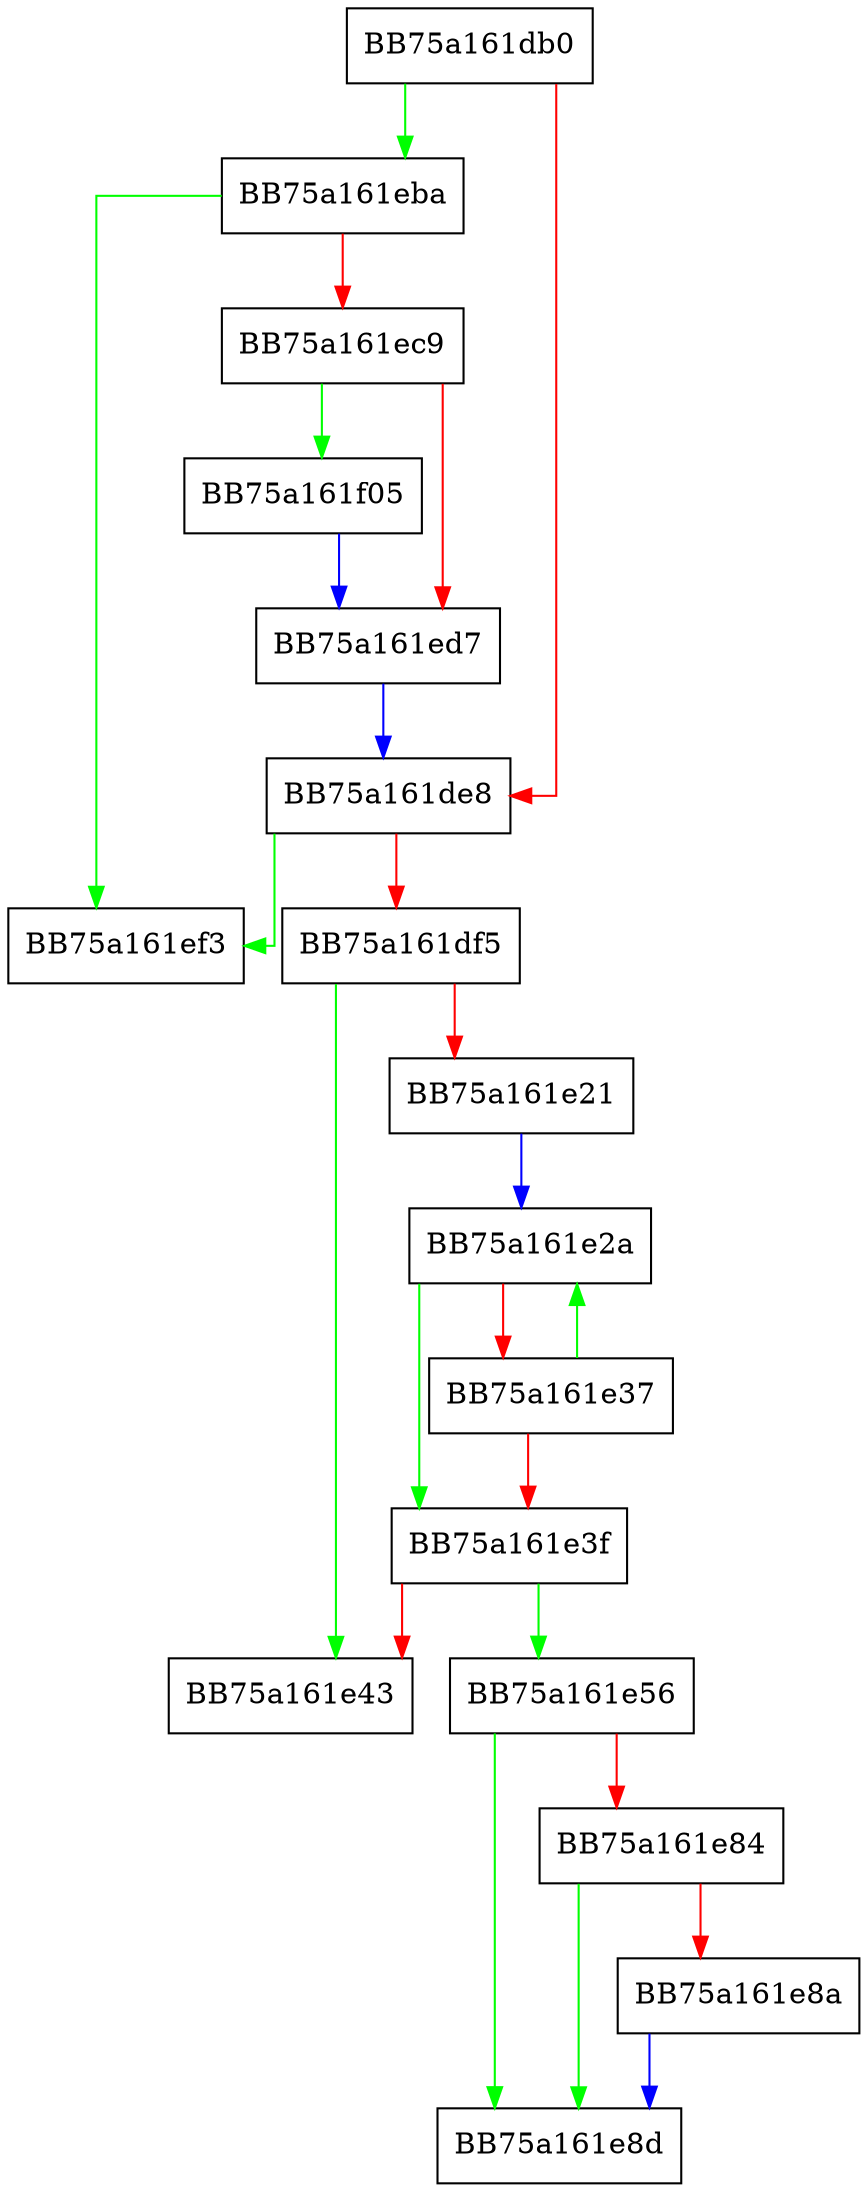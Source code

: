 digraph pevars___index {
  node [shape="box"];
  graph [splines=ortho];
  BB75a161db0 -> BB75a161eba [color="green"];
  BB75a161db0 -> BB75a161de8 [color="red"];
  BB75a161de8 -> BB75a161ef3 [color="green"];
  BB75a161de8 -> BB75a161df5 [color="red"];
  BB75a161df5 -> BB75a161e43 [color="green"];
  BB75a161df5 -> BB75a161e21 [color="red"];
  BB75a161e21 -> BB75a161e2a [color="blue"];
  BB75a161e2a -> BB75a161e3f [color="green"];
  BB75a161e2a -> BB75a161e37 [color="red"];
  BB75a161e37 -> BB75a161e2a [color="green"];
  BB75a161e37 -> BB75a161e3f [color="red"];
  BB75a161e3f -> BB75a161e56 [color="green"];
  BB75a161e3f -> BB75a161e43 [color="red"];
  BB75a161e56 -> BB75a161e8d [color="green"];
  BB75a161e56 -> BB75a161e84 [color="red"];
  BB75a161e84 -> BB75a161e8d [color="green"];
  BB75a161e84 -> BB75a161e8a [color="red"];
  BB75a161e8a -> BB75a161e8d [color="blue"];
  BB75a161eba -> BB75a161ef3 [color="green"];
  BB75a161eba -> BB75a161ec9 [color="red"];
  BB75a161ec9 -> BB75a161f05 [color="green"];
  BB75a161ec9 -> BB75a161ed7 [color="red"];
  BB75a161ed7 -> BB75a161de8 [color="blue"];
  BB75a161f05 -> BB75a161ed7 [color="blue"];
}